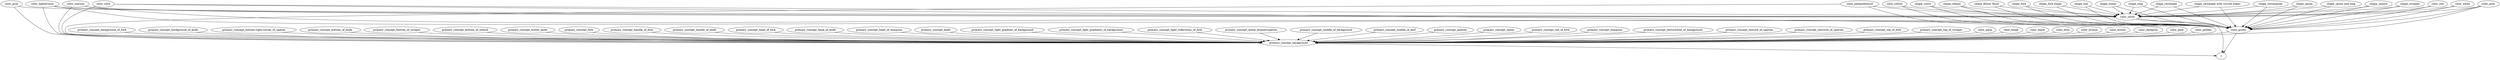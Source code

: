 strict digraph  {
primary_concept_background;
y;
color_green;
color_silver;
primary_concept_background_of_fork;
primary_concept_background_of_knife;
"primary_concept_bottom-right-corner_of_spatial";
primary_concept_bottom_of_knife;
primary_concept_bottom_of_scraper;
primary_concept_bottom_of_utensil;
primary_concept_butter_knife;
primary_concept_fork;
primary_concept_handle_of_fork;
primary_concept_handle_of_knife;
primary_concept_head_of_fork;
primary_concept_head_of_knife;
primary_concept_head_of_teaspoon;
primary_concept_knife;
primary_concept_light_gradient_of_background;
primary_concept_light_gradients_of_background;
primary_concept_light_reflections_of_fork;
"primary_concept_metal_drainer/spatula";
primary_concept_middle_of_background;
primary_concept_middle_of_knif;
primary_concept_spatula;
primary_concept_spoon;
primary_concept_tail_of_fork;
primary_concept_teaspoon;
"primary_concept_texture/line_of_background";
primary_concept_texture_of_spatula;
primary_concept_textures_of_spatula;
primary_concept_top_of_fork;
primary_concept_top_of_scraper;
color_aqua;
color_beige;
color_black;
color_blue;
color_bronze;
color_brown;
color_darkgray;
color_gold;
color_golden;
color_gray;
color_grey;
color_lightbronze;
color_maroon;
color_olive;
color_palegoldenrod;
color_red;
color_white;
color_yellow;
shape_curve;
shape_ellipse;
"shape_flower floral";
shape_fork;
"shape_fork shape";
shape_line;
shape_linear;
shape_long;
shape_rectangle;
"shape_rectangle with curved edges";
shape_rectangular;
shape_spoon;
"shape_spoon and long";
shape_square;
shape_straight;
primary_concept_background -> y;
color_green -> y;
color_green -> primary_concept_background;
color_silver -> y;
color_silver -> color_green;
primary_concept_background_of_fork -> primary_concept_background;
primary_concept_background_of_knife -> primary_concept_background;
"primary_concept_bottom-right-corner_of_spatial" -> primary_concept_background;
primary_concept_bottom_of_knife -> primary_concept_background;
primary_concept_bottom_of_scraper -> primary_concept_background;
primary_concept_bottom_of_utensil -> primary_concept_background;
primary_concept_butter_knife -> primary_concept_background;
primary_concept_fork -> primary_concept_background;
primary_concept_handle_of_fork -> primary_concept_background;
primary_concept_handle_of_knife -> primary_concept_background;
primary_concept_head_of_fork -> primary_concept_background;
primary_concept_head_of_knife -> primary_concept_background;
primary_concept_head_of_teaspoon -> primary_concept_background;
primary_concept_knife -> primary_concept_background;
primary_concept_light_gradient_of_background -> primary_concept_background;
primary_concept_light_gradients_of_background -> primary_concept_background;
primary_concept_light_reflections_of_fork -> primary_concept_background;
"primary_concept_metal_drainer/spatula" -> primary_concept_background;
primary_concept_middle_of_background -> primary_concept_background;
primary_concept_middle_of_knif -> primary_concept_background;
primary_concept_spatula -> primary_concept_background;
primary_concept_spoon -> primary_concept_background;
primary_concept_tail_of_fork -> primary_concept_background;
primary_concept_teaspoon -> primary_concept_background;
"primary_concept_texture/line_of_background" -> primary_concept_background;
primary_concept_texture_of_spatula -> primary_concept_background;
primary_concept_textures_of_spatula -> primary_concept_background;
primary_concept_top_of_fork -> primary_concept_background;
primary_concept_top_of_scraper -> primary_concept_background;
color_aqua -> primary_concept_background;
color_beige -> primary_concept_background;
color_black -> primary_concept_background;
color_blue -> primary_concept_background;
color_bronze -> primary_concept_background;
color_brown -> primary_concept_background;
color_darkgray -> primary_concept_background;
color_gold -> primary_concept_background;
color_golden -> primary_concept_background;
color_gray -> primary_concept_background;
color_gray -> color_silver;
color_grey -> primary_concept_background;
color_grey -> color_green;
color_grey -> color_silver;
color_lightbronze -> primary_concept_background;
color_lightbronze -> color_green;
color_lightbronze -> color_silver;
color_maroon -> primary_concept_background;
color_maroon -> color_green;
color_maroon -> color_silver;
color_olive -> primary_concept_background;
color_olive -> color_green;
color_olive -> color_silver;
color_palegoldenrod -> primary_concept_background;
color_palegoldenrod -> color_green;
color_palegoldenrod -> color_silver;
color_red -> color_green;
color_red -> color_silver;
color_white -> color_green;
color_white -> color_silver;
color_yellow -> color_green;
color_yellow -> color_silver;
shape_curve -> color_green;
shape_curve -> color_silver;
shape_ellipse -> color_green;
shape_ellipse -> color_silver;
"shape_flower floral" -> color_green;
"shape_flower floral" -> color_silver;
shape_fork -> color_green;
shape_fork -> color_silver;
"shape_fork shape" -> color_green;
"shape_fork shape" -> color_silver;
shape_line -> color_green;
shape_line -> color_silver;
shape_linear -> color_green;
shape_linear -> color_silver;
shape_long -> color_green;
shape_long -> color_silver;
shape_rectangle -> color_green;
shape_rectangle -> color_silver;
"shape_rectangle with curved edges" -> color_green;
"shape_rectangle with curved edges" -> color_silver;
shape_rectangular -> color_green;
shape_rectangular -> color_silver;
shape_spoon -> color_green;
shape_spoon -> color_silver;
"shape_spoon and long" -> color_green;
"shape_spoon and long" -> color_silver;
shape_square -> color_green;
shape_square -> color_silver;
shape_straight -> color_green;
shape_straight -> color_silver;
}
